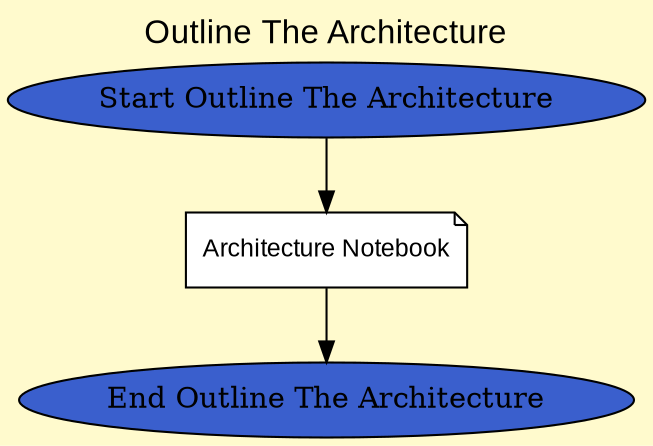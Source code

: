 digraph outlineTheArchitecture	 {
  graph [
    fontsize = 16,
    fontname = Arial,
    label = "Outline The Architecture",
    labelloc = t,
    bgcolor = "lemonchiffon"
  ];
	
    "Task Start 1 1 4 1 3 0 0 Outline The Architecture |" -> "Task Artifact 1 1 4 1 3 1 0 Architecture Notebook |";
	"Task Artifact 1 1 4 1 3 1 0 Architecture Notebook |" -> "Task End 1 1 4 1 3 0 0 Outline The Architecture |";
	
	"Task Start 1 1 4 1 3 0 0 Outline The Architecture |" [shape=ellipse,label="Start Outline The Architecture",fillcolor =royalblue3,style=filled];
	"Task End 1 1 4 1 3 0 0 Outline The Architecture |" [shape=ellipse,label="End Outline The Architecture",fillcolor =royalblue3,style=filled];
	
		
	"Task Artifact 1 1 4 1 3 1 0 Architecture Notebook |" [shape=note,label="Architecture Notebook",fillcolor=white,style=filled,fontname = Arial,fontsize = 12,URL = "./Artifacts/ArchitectureNotebook/architectureNotebook.html"];

	
	
}